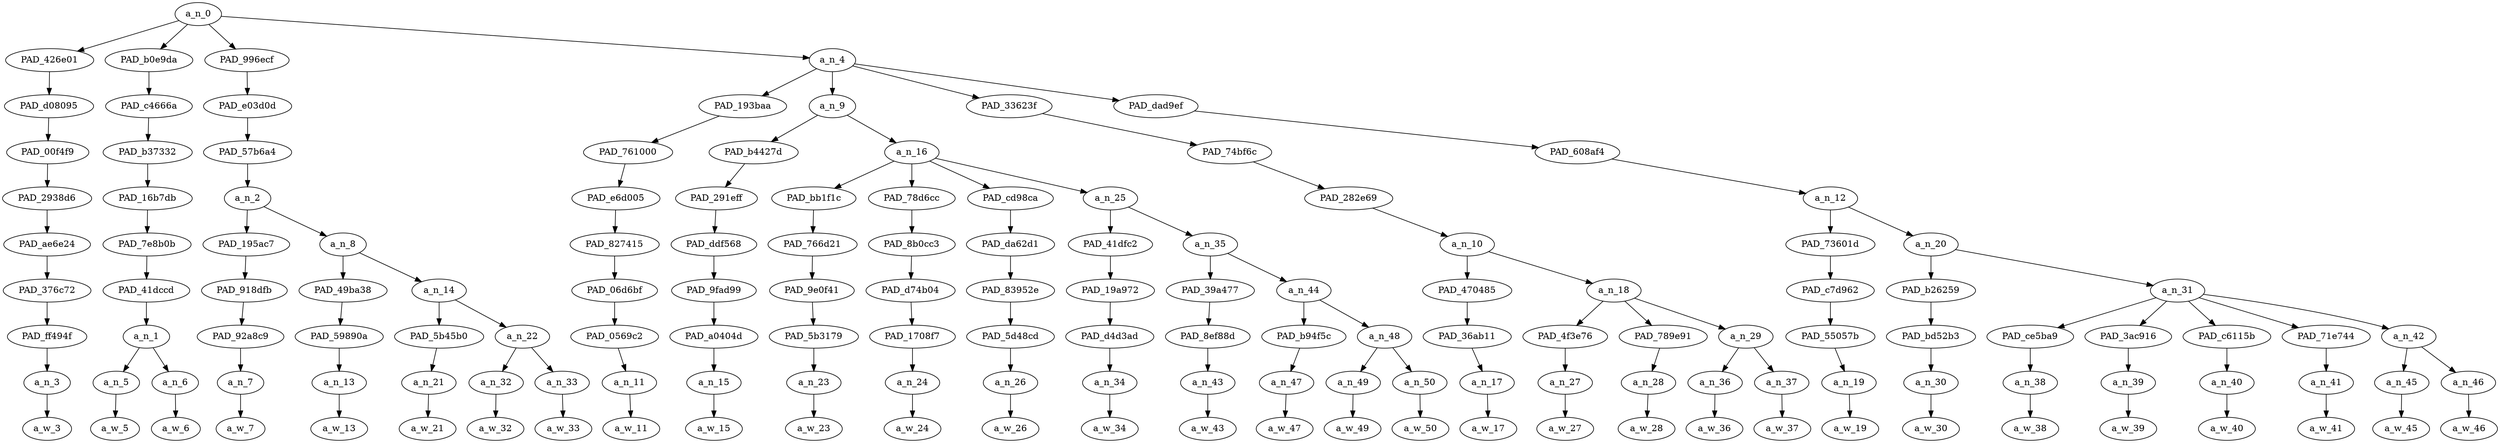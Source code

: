 strict digraph "" {
	a_n_0	[div_dir=-1,
		index=0,
		level=9,
		pos="7.248470052083333,9!",
		text_span="[0, 1, 2, 3, 4, 5, 6, 7, 8, 9, 10, 11, 12, 13, 14, 15, 16, 17, 18, 19, 20, 21, 22, 23, 24, 25, 26, 27, 28, 29, 30]",
		value=0.99999999];
	PAD_426e01	[div_dir=-1,
		index=2,
		level=8,
		pos="7.0,8!",
		text_span="[7]",
		value=0.01996953];
	a_n_0 -> PAD_426e01;
	PAD_b0e9da	[div_dir=-1,
		index=0,
		level=8,
		pos="0.5,8!",
		text_span="[0, 1]",
		value=0.04932630];
	a_n_0 -> PAD_b0e9da;
	PAD_996ecf	[div_dir=-1,
		index=1,
		level=8,
		pos="2.9375,8!",
		text_span="[2, 3, 4, 5, 6]",
		value=0.17055842];
	a_n_0 -> PAD_996ecf;
	a_n_4	[div_dir=1,
		index=3,
		level=8,
		pos="18.556380208333334,8!",
		text_span="[8, 9, 10, 11, 12, 13, 14, 15, 16, 17, 18, 19, 20, 21, 22, 23, 24, 25, 26, 27, 28, 29, 30]",
		value=0.76010795];
	a_n_0 -> a_n_4;
	PAD_d08095	[div_dir=-1,
		index=2,
		level=7,
		pos="7.0,7!",
		text_span="[7]",
		value=0.01996953];
	PAD_426e01 -> PAD_d08095;
	PAD_00f4f9	[div_dir=-1,
		index=2,
		level=6,
		pos="7.0,6!",
		text_span="[7]",
		value=0.01996953];
	PAD_d08095 -> PAD_00f4f9;
	PAD_2938d6	[div_dir=-1,
		index=2,
		level=5,
		pos="7.0,5!",
		text_span="[7]",
		value=0.01996953];
	PAD_00f4f9 -> PAD_2938d6;
	PAD_ae6e24	[div_dir=-1,
		index=3,
		level=4,
		pos="7.0,4!",
		text_span="[7]",
		value=0.01996953];
	PAD_2938d6 -> PAD_ae6e24;
	PAD_376c72	[div_dir=-1,
		index=4,
		level=3,
		pos="7.0,3!",
		text_span="[7]",
		value=0.01996953];
	PAD_ae6e24 -> PAD_376c72;
	PAD_ff494f	[div_dir=-1,
		index=5,
		level=2,
		pos="7.0,2!",
		text_span="[7]",
		value=0.01996953];
	PAD_376c72 -> PAD_ff494f;
	a_n_3	[div_dir=-1,
		index=7,
		level=1,
		pos="7.0,1!",
		text_span="[7]",
		value=0.01996953];
	PAD_ff494f -> a_n_3;
	a_w_3	[div_dir=0,
		index=7,
		level=0,
		pos="7,0!",
		text_span="[7]",
		value=and];
	a_n_3 -> a_w_3;
	PAD_c4666a	[div_dir=-1,
		index=0,
		level=7,
		pos="0.5,7!",
		text_span="[0, 1]",
		value=0.04932630];
	PAD_b0e9da -> PAD_c4666a;
	PAD_b37332	[div_dir=-1,
		index=0,
		level=6,
		pos="0.5,6!",
		text_span="[0, 1]",
		value=0.04932630];
	PAD_c4666a -> PAD_b37332;
	PAD_16b7db	[div_dir=-1,
		index=0,
		level=5,
		pos="0.5,5!",
		text_span="[0, 1]",
		value=0.04932630];
	PAD_b37332 -> PAD_16b7db;
	PAD_7e8b0b	[div_dir=-1,
		index=0,
		level=4,
		pos="0.5,4!",
		text_span="[0, 1]",
		value=0.04932630];
	PAD_16b7db -> PAD_7e8b0b;
	PAD_41dccd	[div_dir=-1,
		index=0,
		level=3,
		pos="0.5,3!",
		text_span="[0, 1]",
		value=0.04932630];
	PAD_7e8b0b -> PAD_41dccd;
	a_n_1	[div_dir=-1,
		index=0,
		level=2,
		pos="0.5,2!",
		text_span="[0, 1]",
		value=0.04932630];
	PAD_41dccd -> a_n_1;
	a_n_5	[div_dir=-1,
		index=0,
		level=1,
		pos="0.0,1!",
		text_span="[0]",
		value=0.02372752];
	a_n_1 -> a_n_5;
	a_n_6	[div_dir=-1,
		index=1,
		level=1,
		pos="1.0,1!",
		text_span="[1]",
		value=0.02546189];
	a_n_1 -> a_n_6;
	a_w_5	[div_dir=0,
		index=0,
		level=0,
		pos="0,0!",
		text_span="[0]",
		value=last];
	a_n_5 -> a_w_5;
	a_w_6	[div_dir=0,
		index=1,
		level=0,
		pos="1,0!",
		text_span="[1]",
		value=week];
	a_n_6 -> a_w_6;
	PAD_e03d0d	[div_dir=-1,
		index=1,
		level=7,
		pos="2.9375,7!",
		text_span="[2, 3, 4, 5, 6]",
		value=0.17055842];
	PAD_996ecf -> PAD_e03d0d;
	PAD_57b6a4	[div_dir=-1,
		index=1,
		level=6,
		pos="2.9375,6!",
		text_span="[2, 3, 4, 5, 6]",
		value=0.17055842];
	PAD_e03d0d -> PAD_57b6a4;
	a_n_2	[div_dir=-1,
		index=1,
		level=5,
		pos="2.9375,5!",
		text_span="[2, 3, 4, 5, 6]",
		value=0.17055842];
	PAD_57b6a4 -> a_n_2;
	PAD_195ac7	[div_dir=-1,
		index=1,
		level=4,
		pos="2.0,4!",
		text_span="[2]",
		value=0.01998332];
	a_n_2 -> PAD_195ac7;
	a_n_8	[div_dir=-1,
		index=2,
		level=4,
		pos="3.875,4!",
		text_span="[3, 4, 5, 6]",
		value=0.15051671];
	a_n_2 -> a_n_8;
	PAD_918dfb	[div_dir=-1,
		index=1,
		level=3,
		pos="2.0,3!",
		text_span="[2]",
		value=0.01998332];
	PAD_195ac7 -> PAD_918dfb;
	PAD_92a8c9	[div_dir=-1,
		index=1,
		level=2,
		pos="2.0,2!",
		text_span="[2]",
		value=0.01998332];
	PAD_918dfb -> PAD_92a8c9;
	a_n_7	[div_dir=-1,
		index=2,
		level=1,
		pos="2.0,1!",
		text_span="[2]",
		value=0.01998332];
	PAD_92a8c9 -> a_n_7;
	a_w_7	[div_dir=0,
		index=2,
		level=0,
		pos="2,0!",
		text_span="[2]",
		value=i];
	a_n_7 -> a_w_7;
	PAD_49ba38	[div_dir=1,
		index=2,
		level=3,
		pos="3.0,3!",
		text_span="[3]",
		value=0.01828363];
	a_n_8 -> PAD_49ba38;
	a_n_14	[div_dir=-1,
		index=3,
		level=3,
		pos="4.75,3!",
		text_span="[4, 5, 6]",
		value=0.13223235];
	a_n_8 -> a_n_14;
	PAD_59890a	[div_dir=1,
		index=2,
		level=2,
		pos="3.0,2!",
		text_span="[3]",
		value=0.01828363];
	PAD_49ba38 -> PAD_59890a;
	a_n_13	[div_dir=1,
		index=3,
		level=1,
		pos="3.0,1!",
		text_span="[3]",
		value=0.01828363];
	PAD_59890a -> a_n_13;
	a_w_13	[div_dir=0,
		index=3,
		level=0,
		pos="3,0!",
		text_span="[3]",
		value=was];
	a_n_13 -> a_w_13;
	PAD_5b45b0	[div_dir=-1,
		index=3,
		level=2,
		pos="4.0,2!",
		text_span="[4]",
		value=0.02001738];
	a_n_14 -> PAD_5b45b0;
	a_n_22	[div_dir=-1,
		index=4,
		level=2,
		pos="5.5,2!",
		text_span="[5, 6]",
		value=0.11220238];
	a_n_14 -> a_n_22;
	a_n_21	[div_dir=-1,
		index=4,
		level=1,
		pos="4.0,1!",
		text_span="[4]",
		value=0.02001738];
	PAD_5b45b0 -> a_n_21;
	a_w_21	[div_dir=0,
		index=4,
		level=0,
		pos="4,0!",
		text_span="[4]",
		value=out];
	a_n_21 -> a_w_21;
	a_n_32	[div_dir=-1,
		index=5,
		level=1,
		pos="5.0,1!",
		text_span="[5]",
		value=0.02133477];
	a_n_22 -> a_n_32;
	a_n_33	[div_dir=1,
		index=6,
		level=1,
		pos="6.0,1!",
		text_span="[6]",
		value=0.09086558];
	a_n_22 -> a_n_33;
	a_w_32	[div_dir=0,
		index=5,
		level=0,
		pos="5,0!",
		text_span="[5]",
		value=in];
	a_n_32 -> a_w_32;
	a_w_33	[div_dir=0,
		index=6,
		level=0,
		pos="6,0!",
		text_span="[6]",
		value=angola];
	a_n_33 -> a_w_33;
	PAD_193baa	[div_dir=1,
		index=5,
		level=7,
		pos="22.0,7!",
		text_span="[22]",
		value=0.02066971];
	a_n_4 -> PAD_193baa;
	a_n_9	[div_dir=1,
		index=3,
		level=7,
		pos="9.8671875,7!",
		text_span="[8, 9, 10, 11, 12, 13, 14, 15, 16]",
		value=0.30628742];
	a_n_4 -> a_n_9;
	PAD_33623f	[div_dir=-1,
		index=4,
		level=7,
		pos="18.083333333333336,7!",
		text_span="[17, 18, 19, 20, 21]",
		value=0.10727506];
	a_n_4 -> PAD_33623f;
	PAD_dad9ef	[div_dir=-1,
		index=6,
		level=7,
		pos="24.275,7!",
		text_span="[23, 24, 25, 26, 27, 28, 29, 30]",
		value=0.32584067];
	a_n_4 -> PAD_dad9ef;
	PAD_761000	[div_dir=1,
		index=6,
		level=6,
		pos="22.0,6!",
		text_span="[22]",
		value=0.02066971];
	PAD_193baa -> PAD_761000;
	PAD_e6d005	[div_dir=1,
		index=9,
		level=5,
		pos="22.0,5!",
		text_span="[22]",
		value=0.02066971];
	PAD_761000 -> PAD_e6d005;
	PAD_827415	[div_dir=1,
		index=11,
		level=4,
		pos="22.0,4!",
		text_span="[22]",
		value=0.02066971];
	PAD_e6d005 -> PAD_827415;
	PAD_06d6bf	[div_dir=1,
		index=14,
		level=3,
		pos="22.0,3!",
		text_span="[22]",
		value=0.02066971];
	PAD_827415 -> PAD_06d6bf;
	PAD_0569c2	[div_dir=1,
		index=18,
		level=2,
		pos="22.0,2!",
		text_span="[22]",
		value=0.02066971];
	PAD_06d6bf -> PAD_0569c2;
	a_n_11	[div_dir=1,
		index=22,
		level=1,
		pos="22.0,1!",
		text_span="[22]",
		value=0.02066971];
	PAD_0569c2 -> a_n_11;
	a_w_11	[div_dir=0,
		index=22,
		level=0,
		pos="22,0!",
		text_span="[22]",
		value=and1];
	a_n_11 -> a_w_11;
	PAD_b4427d	[div_dir=-1,
		index=3,
		level=6,
		pos="8.0,6!",
		text_span="[8]",
		value=0.01976642];
	a_n_9 -> PAD_b4427d;
	a_n_16	[div_dir=1,
		index=4,
		level=6,
		pos="11.734375,6!",
		text_span="[9, 10, 11, 12, 13, 14, 15, 16]",
		value=0.28641568];
	a_n_9 -> a_n_16;
	PAD_291eff	[div_dir=-1,
		index=3,
		level=5,
		pos="8.0,5!",
		text_span="[8]",
		value=0.01976642];
	PAD_b4427d -> PAD_291eff;
	PAD_ddf568	[div_dir=-1,
		index=4,
		level=4,
		pos="8.0,4!",
		text_span="[8]",
		value=0.01976642];
	PAD_291eff -> PAD_ddf568;
	PAD_9fad99	[div_dir=-1,
		index=5,
		level=3,
		pos="8.0,3!",
		text_span="[8]",
		value=0.01976642];
	PAD_ddf568 -> PAD_9fad99;
	PAD_a0404d	[div_dir=-1,
		index=6,
		level=2,
		pos="8.0,2!",
		text_span="[8]",
		value=0.01976642];
	PAD_9fad99 -> PAD_a0404d;
	a_n_15	[div_dir=-1,
		index=8,
		level=1,
		pos="8.0,1!",
		text_span="[8]",
		value=0.01976642];
	PAD_a0404d -> a_n_15;
	a_w_15	[div_dir=0,
		index=8,
		level=0,
		pos="8,0!",
		text_span="[8]",
		value=i1];
	a_n_15 -> a_w_15;
	PAD_bb1f1c	[div_dir=-1,
		index=4,
		level=5,
		pos="9.0,5!",
		text_span="[9]",
		value=0.01865143];
	a_n_16 -> PAD_bb1f1c;
	PAD_78d6cc	[div_dir=-1,
		index=5,
		level=5,
		pos="10.0,5!",
		text_span="[10]",
		value=0.01998515];
	a_n_16 -> PAD_78d6cc;
	PAD_cd98ca	[div_dir=-1,
		index=7,
		level=5,
		pos="16.0,5!",
		text_span="[16]",
		value=0.02614367];
	a_n_16 -> PAD_cd98ca;
	a_n_25	[div_dir=1,
		index=6,
		level=5,
		pos="11.9375,5!",
		text_span="[11, 12, 13, 14, 15]",
		value=0.22150455];
	a_n_16 -> a_n_25;
	PAD_766d21	[div_dir=-1,
		index=5,
		level=4,
		pos="9.0,4!",
		text_span="[9]",
		value=0.01865143];
	PAD_bb1f1c -> PAD_766d21;
	PAD_9e0f41	[div_dir=-1,
		index=6,
		level=3,
		pos="9.0,3!",
		text_span="[9]",
		value=0.01865143];
	PAD_766d21 -> PAD_9e0f41;
	PAD_5b3179	[div_dir=-1,
		index=7,
		level=2,
		pos="9.0,2!",
		text_span="[9]",
		value=0.01865143];
	PAD_9e0f41 -> PAD_5b3179;
	a_n_23	[div_dir=-1,
		index=9,
		level=1,
		pos="9.0,1!",
		text_span="[9]",
		value=0.01865143];
	PAD_5b3179 -> a_n_23;
	a_w_23	[div_dir=0,
		index=9,
		level=0,
		pos="9,0!",
		text_span="[9]",
		value=came];
	a_n_23 -> a_w_23;
	PAD_8b0cc3	[div_dir=-1,
		index=6,
		level=4,
		pos="10.0,4!",
		text_span="[10]",
		value=0.01998515];
	PAD_78d6cc -> PAD_8b0cc3;
	PAD_d74b04	[div_dir=-1,
		index=7,
		level=3,
		pos="10.0,3!",
		text_span="[10]",
		value=0.01998515];
	PAD_8b0cc3 -> PAD_d74b04;
	PAD_1708f7	[div_dir=-1,
		index=8,
		level=2,
		pos="10.0,2!",
		text_span="[10]",
		value=0.01998515];
	PAD_d74b04 -> PAD_1708f7;
	a_n_24	[div_dir=-1,
		index=10,
		level=1,
		pos="10.0,1!",
		text_span="[10]",
		value=0.01998515];
	PAD_1708f7 -> a_n_24;
	a_w_24	[div_dir=0,
		index=10,
		level=0,
		pos="10,0!",
		text_span="[10]",
		value=back];
	a_n_24 -> a_w_24;
	PAD_da62d1	[div_dir=-1,
		index=9,
		level=4,
		pos="16.0,4!",
		text_span="[16]",
		value=0.02614367];
	PAD_cd98ca -> PAD_da62d1;
	PAD_83952e	[div_dir=-1,
		index=11,
		level=3,
		pos="16.0,3!",
		text_span="[16]",
		value=0.02614367];
	PAD_da62d1 -> PAD_83952e;
	PAD_5d48cd	[div_dir=-1,
		index=13,
		level=2,
		pos="16.0,2!",
		text_span="[16]",
		value=0.02614367];
	PAD_83952e -> PAD_5d48cd;
	a_n_26	[div_dir=-1,
		index=16,
		level=1,
		pos="16.0,1!",
		text_span="[16]",
		value=0.02614367];
	PAD_5d48cd -> a_n_26;
	a_w_26	[div_dir=0,
		index=16,
		level=0,
		pos="16,0!",
		text_span="[16]",
		value=now];
	a_n_26 -> a_w_26;
	PAD_41dfc2	[div_dir=-1,
		index=7,
		level=4,
		pos="11.0,4!",
		text_span="[11]",
		value=0.02139241];
	a_n_25 -> PAD_41dfc2;
	a_n_35	[div_dir=1,
		index=8,
		level=4,
		pos="12.875,4!",
		text_span="[12, 13, 14, 15]",
		value=0.19983156];
	a_n_25 -> a_n_35;
	PAD_19a972	[div_dir=-1,
		index=8,
		level=3,
		pos="11.0,3!",
		text_span="[11]",
		value=0.02139241];
	PAD_41dfc2 -> PAD_19a972;
	PAD_d4d3ad	[div_dir=-1,
		index=9,
		level=2,
		pos="11.0,2!",
		text_span="[11]",
		value=0.02139241];
	PAD_19a972 -> PAD_d4d3ad;
	a_n_34	[div_dir=-1,
		index=11,
		level=1,
		pos="11.0,1!",
		text_span="[11]",
		value=0.02139241];
	PAD_d4d3ad -> a_n_34;
	a_w_34	[div_dir=0,
		index=11,
		level=0,
		pos="11,0!",
		text_span="[11]",
		value=to];
	a_n_34 -> a_w_34;
	PAD_39a477	[div_dir=1,
		index=9,
		level=3,
		pos="12.0,3!",
		text_span="[12]",
		value=0.05762734];
	a_n_35 -> PAD_39a477;
	a_n_44	[div_dir=1,
		index=10,
		level=3,
		pos="13.75,3!",
		text_span="[13, 14, 15]",
		value=0.14188816];
	a_n_35 -> a_n_44;
	PAD_8ef88d	[div_dir=1,
		index=10,
		level=2,
		pos="12.0,2!",
		text_span="[12]",
		value=0.05762734];
	PAD_39a477 -> PAD_8ef88d;
	a_n_43	[div_dir=1,
		index=12,
		level=1,
		pos="12.0,1!",
		text_span="[12]",
		value=0.05762734];
	PAD_8ef88d -> a_n_43;
	a_w_43	[div_dir=0,
		index=12,
		level=0,
		pos="12,0!",
		text_span="[12]",
		value=women];
	a_n_43 -> a_w_43;
	PAD_b94f5c	[div_dir=1,
		index=11,
		level=2,
		pos="13.0,2!",
		text_span="[13]",
		value=0.05319907];
	a_n_44 -> PAD_b94f5c;
	a_n_48	[div_dir=1,
		index=12,
		level=2,
		pos="14.5,2!",
		text_span="[14, 15]",
		value=0.08841750];
	a_n_44 -> a_n_48;
	a_n_47	[div_dir=1,
		index=13,
		level=1,
		pos="13.0,1!",
		text_span="[13]",
		value=0.05319907];
	PAD_b94f5c -> a_n_47;
	a_w_47	[div_dir=0,
		index=13,
		level=0,
		pos="13,0!",
		text_span="[13]",
		value=killed];
	a_n_47 -> a_w_47;
	a_n_49	[div_dir=-1,
		index=14,
		level=1,
		pos="14.0,1!",
		text_span="[14]",
		value=0.02664526];
	a_n_48 -> a_n_49;
	a_n_50	[div_dir=1,
		index=15,
		level=1,
		pos="15.0,1!",
		text_span="[15]",
		value=0.06149091];
	a_n_48 -> a_n_50;
	a_w_49	[div_dir=0,
		index=14,
		level=0,
		pos="14,0!",
		text_span="[14]",
		value=by];
	a_n_49 -> a_w_49;
	a_w_50	[div_dir=0,
		index=15,
		level=0,
		pos="15,0!",
		text_span="[15]",
		value=men];
	a_n_50 -> a_w_50;
	PAD_74bf6c	[div_dir=-1,
		index=5,
		level=6,
		pos="18.083333333333336,6!",
		text_span="[17, 18, 19, 20, 21]",
		value=0.10727506];
	PAD_33623f -> PAD_74bf6c;
	PAD_282e69	[div_dir=-1,
		index=8,
		level=5,
		pos="18.083333333333336,5!",
		text_span="[17, 18, 19, 20, 21]",
		value=0.10727506];
	PAD_74bf6c -> PAD_282e69;
	a_n_10	[div_dir=-1,
		index=10,
		level=4,
		pos="18.083333333333336,4!",
		text_span="[17, 18, 19, 20, 21]",
		value=0.10727506];
	PAD_282e69 -> a_n_10;
	PAD_470485	[div_dir=-1,
		index=12,
		level=3,
		pos="17.0,3!",
		text_span="[17]",
		value=0.01961296];
	a_n_10 -> PAD_470485;
	a_n_18	[div_dir=-1,
		index=13,
		level=3,
		pos="19.166666666666668,3!",
		text_span="[18, 19, 20, 21]",
		value=0.08764248];
	a_n_10 -> a_n_18;
	PAD_36ab11	[div_dir=-1,
		index=14,
		level=2,
		pos="17.0,2!",
		text_span="[17]",
		value=0.01961296];
	PAD_470485 -> PAD_36ab11;
	a_n_17	[div_dir=-1,
		index=17,
		level=1,
		pos="17.0,1!",
		text_span="[17]",
		value=0.01961296];
	PAD_36ab11 -> a_n_17;
	a_w_17	[div_dir=0,
		index=17,
		level=0,
		pos="17,0!",
		text_span="[17]",
		value=i2];
	a_n_17 -> a_w_17;
	PAD_4f3e76	[div_dir=1,
		index=15,
		level=2,
		pos="18.0,2!",
		text_span="[18]",
		value=0.01914523];
	a_n_18 -> PAD_4f3e76;
	PAD_789e91	[div_dir=-1,
		index=16,
		level=2,
		pos="19.0,2!",
		text_span="[19]",
		value=0.01852410];
	a_n_18 -> PAD_789e91;
	a_n_29	[div_dir=1,
		index=17,
		level=2,
		pos="20.5,2!",
		text_span="[20, 21]",
		value=0.04996584];
	a_n_18 -> a_n_29;
	a_n_27	[div_dir=1,
		index=18,
		level=1,
		pos="18.0,1!",
		text_span="[18]",
		value=0.01914523];
	PAD_4f3e76 -> a_n_27;
	a_w_27	[div_dir=0,
		index=18,
		level=0,
		pos="18,0!",
		text_span="[18]",
		value=came1];
	a_n_27 -> a_w_27;
	a_n_28	[div_dir=-1,
		index=19,
		level=1,
		pos="19.0,1!",
		text_span="[19]",
		value=0.01852410];
	PAD_789e91 -> a_n_28;
	a_w_28	[div_dir=0,
		index=19,
		level=0,
		pos="19,0!",
		text_span="[19]",
		value=back1];
	a_n_28 -> a_w_28;
	a_n_36	[div_dir=-1,
		index=20,
		level=1,
		pos="20.0,1!",
		text_span="[20]",
		value=0.01684211];
	a_n_29 -> a_n_36;
	a_n_37	[div_dir=1,
		index=21,
		level=1,
		pos="21.0,1!",
		text_span="[21]",
		value=0.03311614];
	a_n_29 -> a_n_37;
	a_w_36	[div_dir=0,
		index=20,
		level=0,
		pos="20,0!",
		text_span="[20]",
		value=from];
	a_n_36 -> a_w_36;
	a_w_37	[div_dir=0,
		index=21,
		level=0,
		pos="21,0!",
		text_span="[21]",
		value=sa];
	a_n_37 -> a_w_37;
	PAD_608af4	[div_dir=-1,
		index=7,
		level=6,
		pos="24.275,6!",
		text_span="[23, 24, 25, 26, 27, 28, 29, 30]",
		value=0.32584067];
	PAD_dad9ef -> PAD_608af4;
	a_n_12	[div_dir=-1,
		index=10,
		level=5,
		pos="24.275,5!",
		text_span="[23, 24, 25, 26, 27, 28, 29, 30]",
		value=0.32584067];
	PAD_608af4 -> a_n_12;
	PAD_73601d	[div_dir=1,
		index=12,
		level=4,
		pos="23.0,4!",
		text_span="[23]",
		value=0.02820081];
	a_n_12 -> PAD_73601d;
	a_n_20	[div_dir=-1,
		index=13,
		level=4,
		pos="25.55,4!",
		text_span="[24, 25, 26, 27, 28, 29, 30]",
		value=0.29759991];
	a_n_12 -> a_n_20;
	PAD_c7d962	[div_dir=1,
		index=15,
		level=3,
		pos="23.0,3!",
		text_span="[23]",
		value=0.02820081];
	PAD_73601d -> PAD_c7d962;
	PAD_55057b	[div_dir=1,
		index=19,
		level=2,
		pos="23.0,2!",
		text_span="[23]",
		value=0.02820081];
	PAD_c7d962 -> PAD_55057b;
	a_n_19	[div_dir=1,
		index=23,
		level=1,
		pos="23.0,1!",
		text_span="[23]",
		value=0.02820081];
	PAD_55057b -> a_n_19;
	a_w_19	[div_dir=0,
		index=23,
		level=0,
		pos="23,0!",
		text_span="[23]",
		value=you];
	a_n_19 -> a_w_19;
	PAD_b26259	[div_dir=-1,
		index=16,
		level=3,
		pos="24.0,3!",
		text_span="[24]",
		value=0.02640643];
	a_n_20 -> PAD_b26259;
	a_n_31	[div_dir=-1,
		index=17,
		level=3,
		pos="27.1,3!",
		text_span="[25, 26, 27, 28, 29, 30]",
		value=0.27113164];
	a_n_20 -> a_n_31;
	PAD_bd52b3	[div_dir=-1,
		index=20,
		level=2,
		pos="24.0,2!",
		text_span="[24]",
		value=0.02640643];
	PAD_b26259 -> PAD_bd52b3;
	a_n_30	[div_dir=-1,
		index=24,
		level=1,
		pos="24.0,1!",
		text_span="[24]",
		value=0.02640643];
	PAD_bd52b3 -> a_n_30;
	a_w_30	[div_dir=0,
		index=24,
		level=0,
		pos="24,0!",
		text_span="[24]",
		value=have];
	a_n_30 -> a_w_30;
	PAD_ce5ba9	[div_dir=-1,
		index=21,
		level=2,
		pos="25.0,2!",
		text_span="[25]",
		value=0.06447057];
	a_n_31 -> PAD_ce5ba9;
	PAD_3ac916	[div_dir=-1,
		index=22,
		level=2,
		pos="26.0,2!",
		text_span="[26]",
		value=0.02556946];
	a_n_31 -> PAD_3ac916;
	PAD_c6115b	[div_dir=1,
		index=23,
		level=2,
		pos="27.0,2!",
		text_span="[27]",
		value=0.04731483];
	a_n_31 -> PAD_c6115b;
	PAD_71e744	[div_dir=-1,
		index=24,
		level=2,
		pos="28.0,2!",
		text_span="[28]",
		value=0.03075513];
	a_n_31 -> PAD_71e744;
	a_n_42	[div_dir=1,
		index=25,
		level=2,
		pos="29.5,2!",
		text_span="[29, 30]",
		value=0.10295684];
	a_n_31 -> a_n_42;
	a_n_38	[div_dir=-1,
		index=25,
		level=1,
		pos="25.0,1!",
		text_span="[25]",
		value=0.06447057];
	PAD_ce5ba9 -> a_n_38;
	a_w_38	[div_dir=0,
		index=25,
		level=0,
		pos="25,0!",
		text_span="[25]",
		value=raped];
	a_n_38 -> a_w_38;
	a_n_39	[div_dir=-1,
		index=26,
		level=1,
		pos="26.0,1!",
		text_span="[26]",
		value=0.02556946];
	PAD_3ac916 -> a_n_39;
	a_w_39	[div_dir=0,
		index=26,
		level=0,
		pos="26,0!",
		text_span="[26]",
		value=and2];
	a_n_39 -> a_w_39;
	a_n_40	[div_dir=1,
		index=27,
		level=1,
		pos="27.0,1!",
		text_span="[27]",
		value=0.04731483];
	PAD_c6115b -> a_n_40;
	a_w_40	[div_dir=0,
		index=27,
		level=0,
		pos="27,0!",
		text_span="[27]",
		value=killed1];
	a_n_40 -> a_w_40;
	a_n_41	[div_dir=-1,
		index=28,
		level=1,
		pos="28.0,1!",
		text_span="[28]",
		value=0.03075513];
	PAD_71e744 -> a_n_41;
	a_w_41	[div_dir=0,
		index=28,
		level=0,
		pos="28,0!",
		text_span="[28]",
		value=again];
	a_n_41 -> a_w_41;
	a_n_45	[div_dir=1,
		index=29,
		level=1,
		pos="29.0,1!",
		text_span="[29]",
		value=0.04710972];
	a_n_42 -> a_n_45;
	a_n_46	[div_dir=-1,
		index=30,
		level=1,
		pos="30.0,1!",
		text_span="[30]",
		value=0.05576909];
	a_n_42 -> a_n_46;
	a_w_45	[div_dir=0,
		index=29,
		level=0,
		pos="29,0!",
		text_span="[29]",
		value=dear];
	a_n_45 -> a_w_45;
	a_w_46	[div_dir=0,
		index=30,
		level=0,
		pos="30,0!",
		text_span="[30]",
		value=men1];
	a_n_46 -> a_w_46;
}
